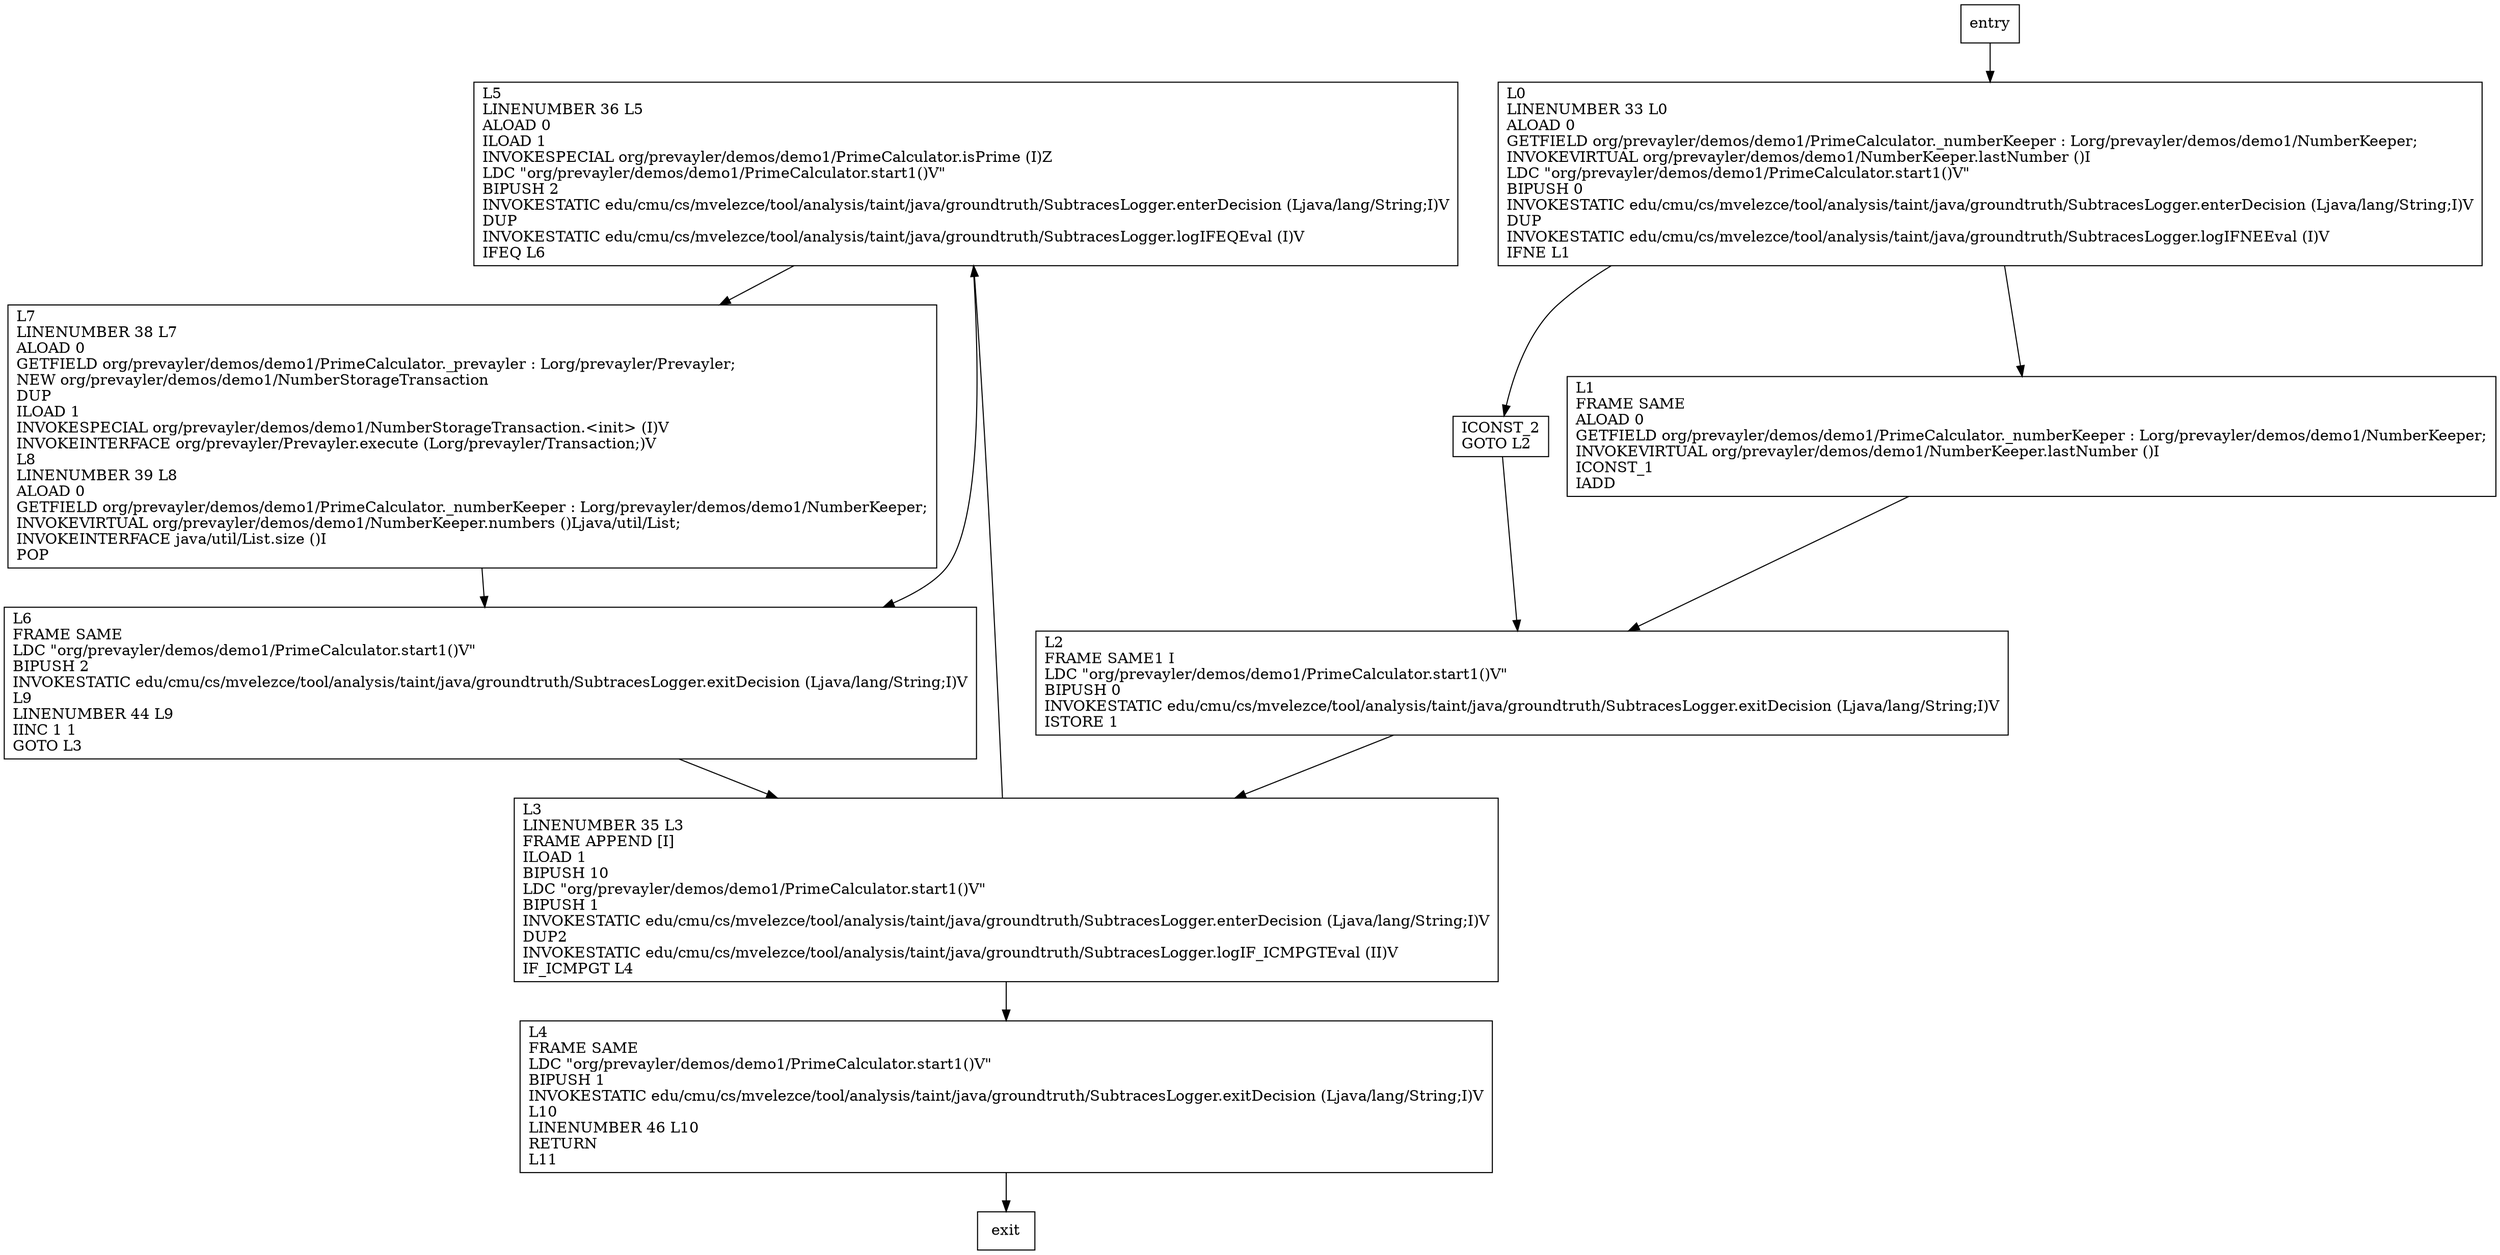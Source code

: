 digraph start1 {
node [shape=record];
1268629255 [label="L5\lLINENUMBER 36 L5\lALOAD 0\lILOAD 1\lINVOKESPECIAL org/prevayler/demos/demo1/PrimeCalculator.isPrime (I)Z\lLDC \"org/prevayler/demos/demo1/PrimeCalculator.start1()V\"\lBIPUSH 2\lINVOKESTATIC edu/cmu/cs/mvelezce/tool/analysis/taint/java/groundtruth/SubtracesLogger.enterDecision (Ljava/lang/String;I)V\lDUP\lINVOKESTATIC edu/cmu/cs/mvelezce/tool/analysis/taint/java/groundtruth/SubtracesLogger.logIFEQEval (I)V\lIFEQ L6\l"];
2028372993 [label="ICONST_2\lGOTO L2\l"];
95476731 [label="L3\lLINENUMBER 35 L3\lFRAME APPEND [I]\lILOAD 1\lBIPUSH 10\lLDC \"org/prevayler/demos/demo1/PrimeCalculator.start1()V\"\lBIPUSH 1\lINVOKESTATIC edu/cmu/cs/mvelezce/tool/analysis/taint/java/groundtruth/SubtracesLogger.enterDecision (Ljava/lang/String;I)V\lDUP2\lINVOKESTATIC edu/cmu/cs/mvelezce/tool/analysis/taint/java/groundtruth/SubtracesLogger.logIF_ICMPGTEval (II)V\lIF_ICMPGT L4\l"];
381516513 [label="L7\lLINENUMBER 38 L7\lALOAD 0\lGETFIELD org/prevayler/demos/demo1/PrimeCalculator._prevayler : Lorg/prevayler/Prevayler;\lNEW org/prevayler/demos/demo1/NumberStorageTransaction\lDUP\lILOAD 1\lINVOKESPECIAL org/prevayler/demos/demo1/NumberStorageTransaction.\<init\> (I)V\lINVOKEINTERFACE org/prevayler/Prevayler.execute (Lorg/prevayler/Transaction;)V\lL8\lLINENUMBER 39 L8\lALOAD 0\lGETFIELD org/prevayler/demos/demo1/PrimeCalculator._numberKeeper : Lorg/prevayler/demos/demo1/NumberKeeper;\lINVOKEVIRTUAL org/prevayler/demos/demo1/NumberKeeper.numbers ()Ljava/util/List;\lINVOKEINTERFACE java/util/List.size ()I\lPOP\l"];
1092591822 [label="L0\lLINENUMBER 33 L0\lALOAD 0\lGETFIELD org/prevayler/demos/demo1/PrimeCalculator._numberKeeper : Lorg/prevayler/demos/demo1/NumberKeeper;\lINVOKEVIRTUAL org/prevayler/demos/demo1/NumberKeeper.lastNumber ()I\lLDC \"org/prevayler/demos/demo1/PrimeCalculator.start1()V\"\lBIPUSH 0\lINVOKESTATIC edu/cmu/cs/mvelezce/tool/analysis/taint/java/groundtruth/SubtracesLogger.enterDecision (Ljava/lang/String;I)V\lDUP\lINVOKESTATIC edu/cmu/cs/mvelezce/tool/analysis/taint/java/groundtruth/SubtracesLogger.logIFNEEval (I)V\lIFNE L1\l"];
366023886 [label="L6\lFRAME SAME\lLDC \"org/prevayler/demos/demo1/PrimeCalculator.start1()V\"\lBIPUSH 2\lINVOKESTATIC edu/cmu/cs/mvelezce/tool/analysis/taint/java/groundtruth/SubtracesLogger.exitDecision (Ljava/lang/String;I)V\lL9\lLINENUMBER 44 L9\lIINC 1 1\lGOTO L3\l"];
957683143 [label="L2\lFRAME SAME1 I\lLDC \"org/prevayler/demos/demo1/PrimeCalculator.start1()V\"\lBIPUSH 0\lINVOKESTATIC edu/cmu/cs/mvelezce/tool/analysis/taint/java/groundtruth/SubtracesLogger.exitDecision (Ljava/lang/String;I)V\lISTORE 1\l"];
127401209 [label="L4\lFRAME SAME\lLDC \"org/prevayler/demos/demo1/PrimeCalculator.start1()V\"\lBIPUSH 1\lINVOKESTATIC edu/cmu/cs/mvelezce/tool/analysis/taint/java/groundtruth/SubtracesLogger.exitDecision (Ljava/lang/String;I)V\lL10\lLINENUMBER 46 L10\lRETURN\lL11\l"];
622690269 [label="L1\lFRAME SAME\lALOAD 0\lGETFIELD org/prevayler/demos/demo1/PrimeCalculator._numberKeeper : Lorg/prevayler/demos/demo1/NumberKeeper;\lINVOKEVIRTUAL org/prevayler/demos/demo1/NumberKeeper.lastNumber ()I\lICONST_1\lIADD\l"];
entry;
exit;
entry -> 1092591822;
1268629255 -> 381516513;
1268629255 -> 366023886;
2028372993 -> 957683143;
95476731 -> 1268629255;
95476731 -> 127401209;
381516513 -> 366023886;
1092591822 -> 2028372993;
1092591822 -> 622690269;
366023886 -> 95476731;
957683143 -> 95476731;
127401209 -> exit;
622690269 -> 957683143;
}
